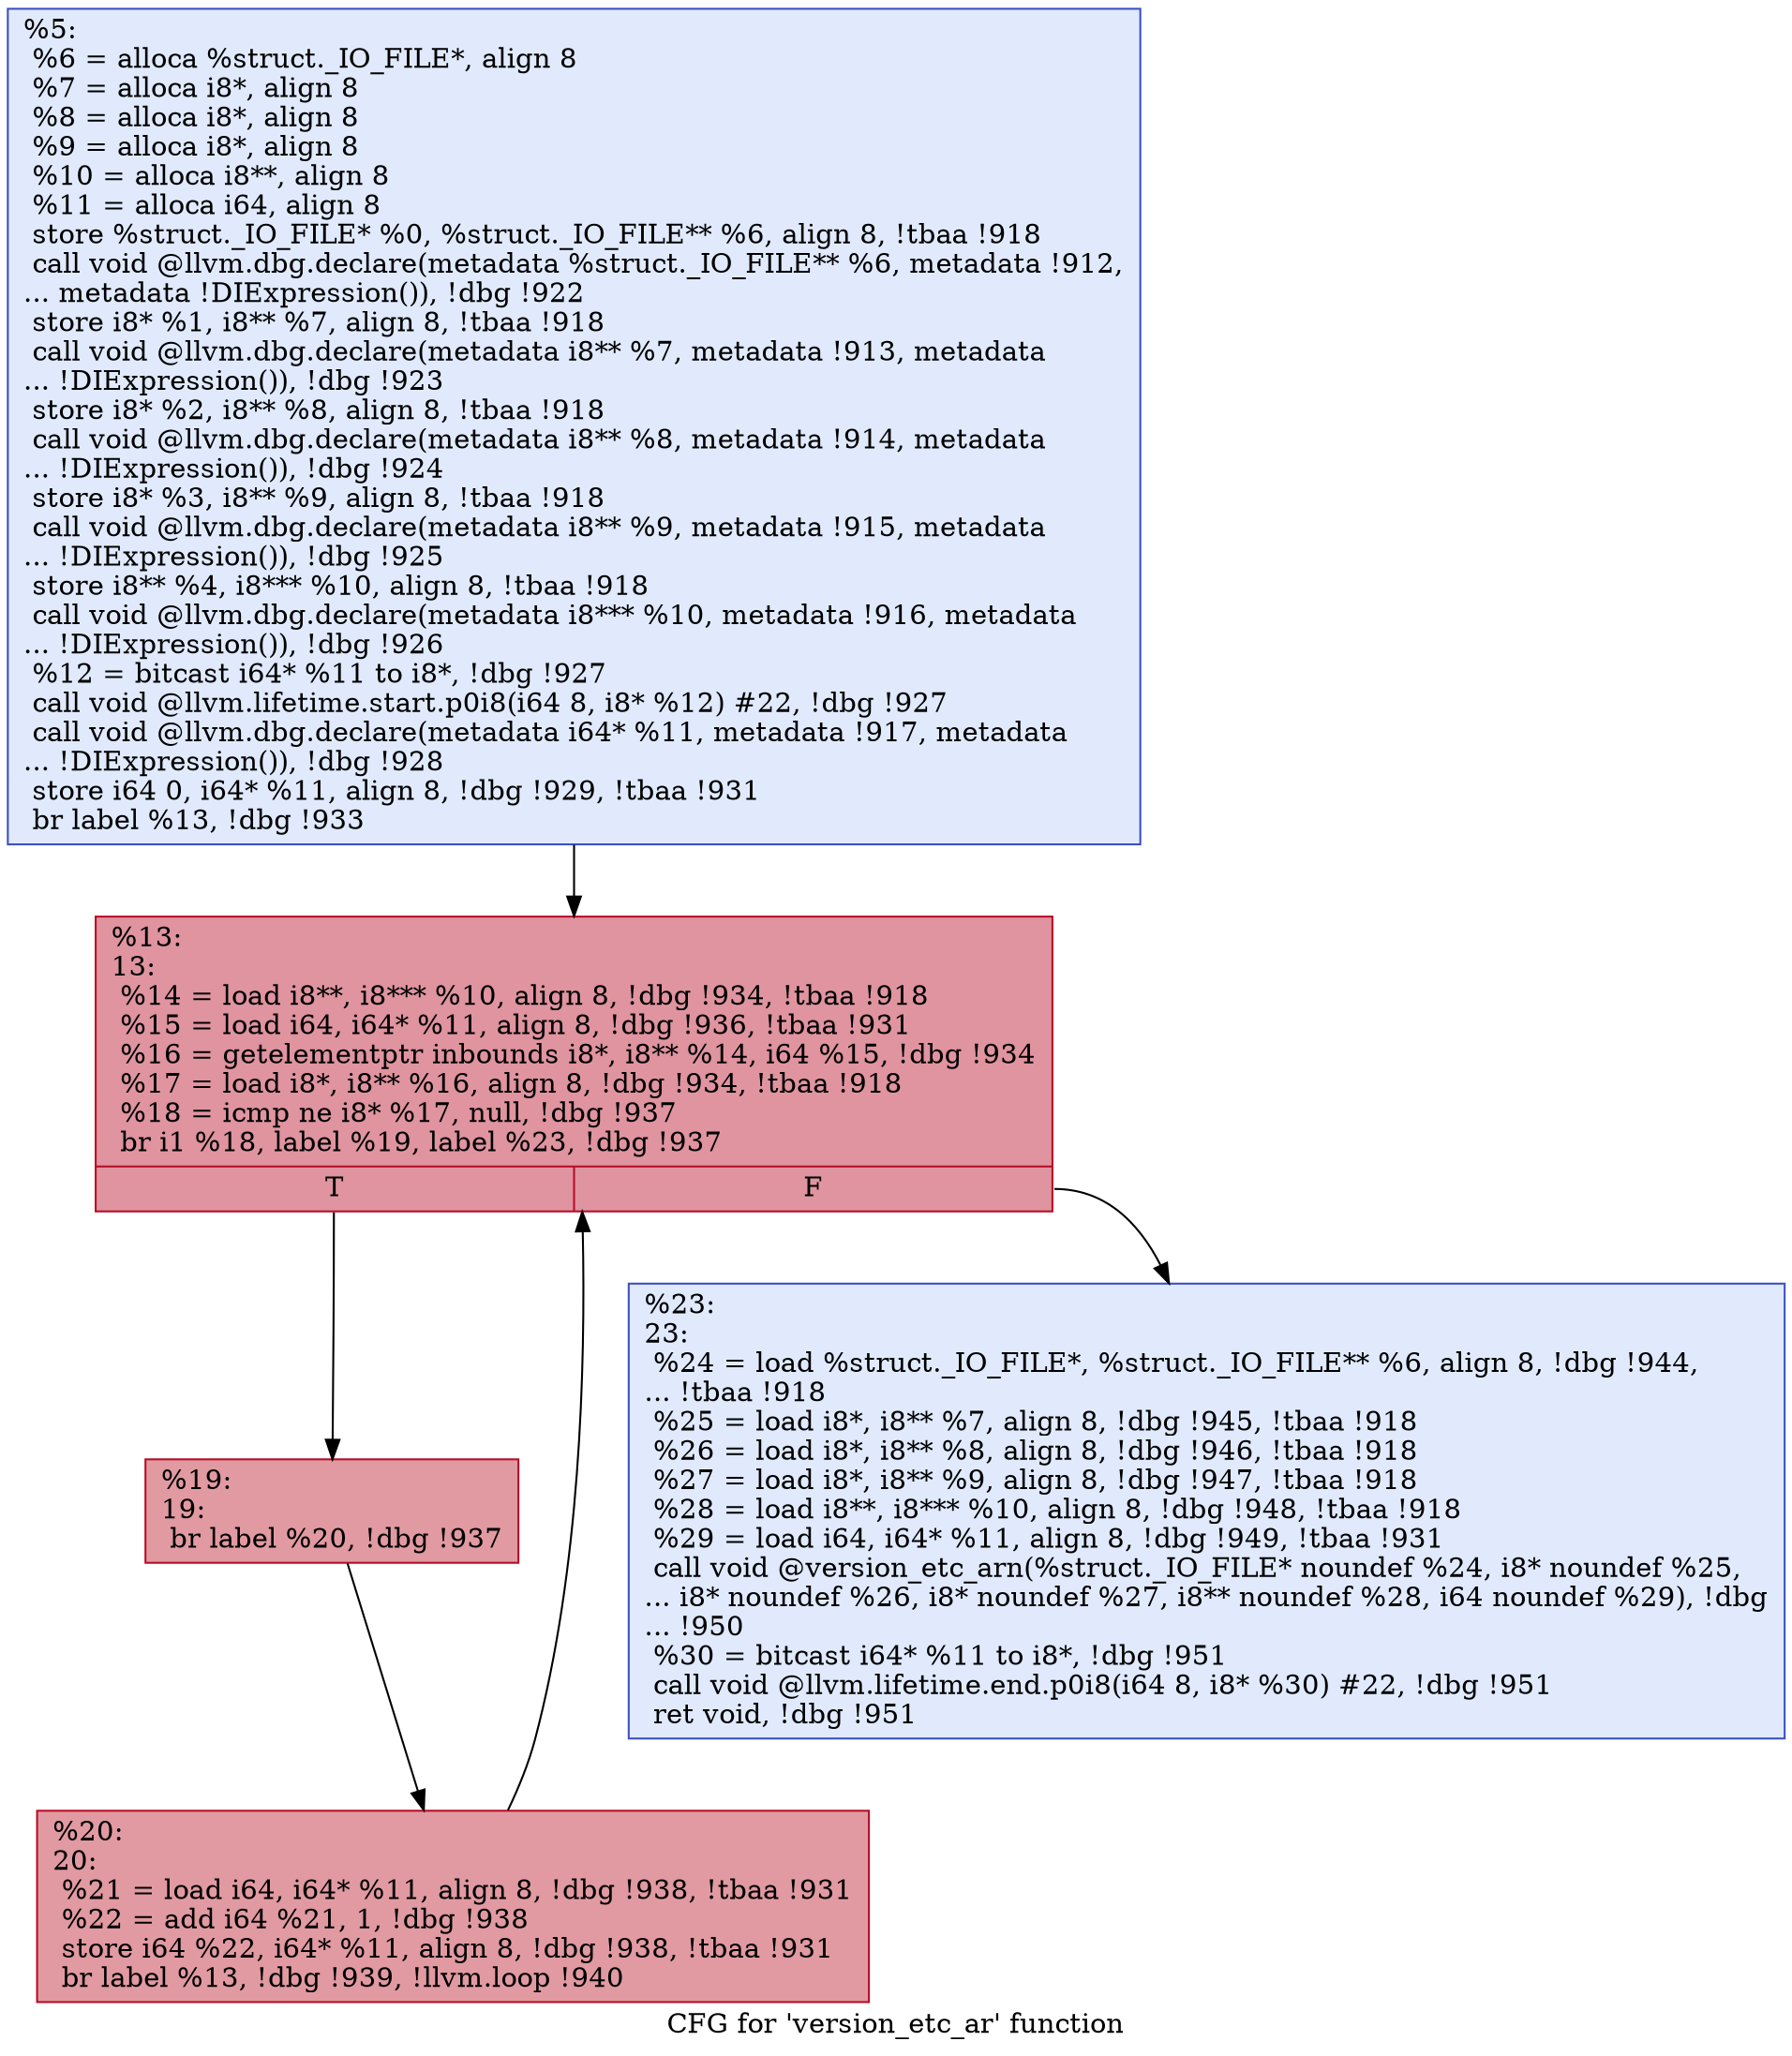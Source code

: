 digraph "CFG for 'version_etc_ar' function" {
	label="CFG for 'version_etc_ar' function";

	Node0x147c200 [shape=record,color="#3d50c3ff", style=filled, fillcolor="#b9d0f970",label="{%5:\l  %6 = alloca %struct._IO_FILE*, align 8\l  %7 = alloca i8*, align 8\l  %8 = alloca i8*, align 8\l  %9 = alloca i8*, align 8\l  %10 = alloca i8**, align 8\l  %11 = alloca i64, align 8\l  store %struct._IO_FILE* %0, %struct._IO_FILE** %6, align 8, !tbaa !918\l  call void @llvm.dbg.declare(metadata %struct._IO_FILE** %6, metadata !912,\l... metadata !DIExpression()), !dbg !922\l  store i8* %1, i8** %7, align 8, !tbaa !918\l  call void @llvm.dbg.declare(metadata i8** %7, metadata !913, metadata\l... !DIExpression()), !dbg !923\l  store i8* %2, i8** %8, align 8, !tbaa !918\l  call void @llvm.dbg.declare(metadata i8** %8, metadata !914, metadata\l... !DIExpression()), !dbg !924\l  store i8* %3, i8** %9, align 8, !tbaa !918\l  call void @llvm.dbg.declare(metadata i8** %9, metadata !915, metadata\l... !DIExpression()), !dbg !925\l  store i8** %4, i8*** %10, align 8, !tbaa !918\l  call void @llvm.dbg.declare(metadata i8*** %10, metadata !916, metadata\l... !DIExpression()), !dbg !926\l  %12 = bitcast i64* %11 to i8*, !dbg !927\l  call void @llvm.lifetime.start.p0i8(i64 8, i8* %12) #22, !dbg !927\l  call void @llvm.dbg.declare(metadata i64* %11, metadata !917, metadata\l... !DIExpression()), !dbg !928\l  store i64 0, i64* %11, align 8, !dbg !929, !tbaa !931\l  br label %13, !dbg !933\l}"];
	Node0x147c200 -> Node0x147c280;
	Node0x147c280 [shape=record,color="#b70d28ff", style=filled, fillcolor="#b70d2870",label="{%13:\l13:                                               \l  %14 = load i8**, i8*** %10, align 8, !dbg !934, !tbaa !918\l  %15 = load i64, i64* %11, align 8, !dbg !936, !tbaa !931\l  %16 = getelementptr inbounds i8*, i8** %14, i64 %15, !dbg !934\l  %17 = load i8*, i8** %16, align 8, !dbg !934, !tbaa !918\l  %18 = icmp ne i8* %17, null, !dbg !937\l  br i1 %18, label %19, label %23, !dbg !937\l|{<s0>T|<s1>F}}"];
	Node0x147c280:s0 -> Node0x147c2d0;
	Node0x147c280:s1 -> Node0x147c370;
	Node0x147c2d0 [shape=record,color="#b70d28ff", style=filled, fillcolor="#bb1b2c70",label="{%19:\l19:                                               \l  br label %20, !dbg !937\l}"];
	Node0x147c2d0 -> Node0x147c320;
	Node0x147c320 [shape=record,color="#b70d28ff", style=filled, fillcolor="#bb1b2c70",label="{%20:\l20:                                               \l  %21 = load i64, i64* %11, align 8, !dbg !938, !tbaa !931\l  %22 = add i64 %21, 1, !dbg !938\l  store i64 %22, i64* %11, align 8, !dbg !938, !tbaa !931\l  br label %13, !dbg !939, !llvm.loop !940\l}"];
	Node0x147c320 -> Node0x147c280;
	Node0x147c370 [shape=record,color="#3d50c3ff", style=filled, fillcolor="#b9d0f970",label="{%23:\l23:                                               \l  %24 = load %struct._IO_FILE*, %struct._IO_FILE** %6, align 8, !dbg !944,\l... !tbaa !918\l  %25 = load i8*, i8** %7, align 8, !dbg !945, !tbaa !918\l  %26 = load i8*, i8** %8, align 8, !dbg !946, !tbaa !918\l  %27 = load i8*, i8** %9, align 8, !dbg !947, !tbaa !918\l  %28 = load i8**, i8*** %10, align 8, !dbg !948, !tbaa !918\l  %29 = load i64, i64* %11, align 8, !dbg !949, !tbaa !931\l  call void @version_etc_arn(%struct._IO_FILE* noundef %24, i8* noundef %25,\l... i8* noundef %26, i8* noundef %27, i8** noundef %28, i64 noundef %29), !dbg\l... !950\l  %30 = bitcast i64* %11 to i8*, !dbg !951\l  call void @llvm.lifetime.end.p0i8(i64 8, i8* %30) #22, !dbg !951\l  ret void, !dbg !951\l}"];
}
